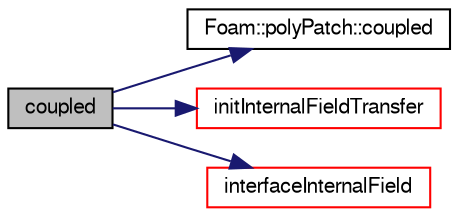 digraph "coupled"
{
  bgcolor="transparent";
  edge [fontname="FreeSans",fontsize="10",labelfontname="FreeSans",labelfontsize="10"];
  node [fontname="FreeSans",fontsize="10",shape=record];
  rankdir="LR";
  Node12 [label="coupled",height=0.2,width=0.4,color="black", fillcolor="grey75", style="filled", fontcolor="black"];
  Node12 -> Node13 [color="midnightblue",fontsize="10",style="solid",fontname="FreeSans"];
  Node13 [label="Foam::polyPatch::coupled",height=0.2,width=0.4,color="black",URL="$a27478.html#a39c01db0e66d00fe0621a0c7e5fc4ead",tooltip="Return true if this patch is geometrically coupled (i.e. faces and. "];
  Node12 -> Node14 [color="midnightblue",fontsize="10",style="solid",fontname="FreeSans"];
  Node14 [label="initInternalFieldTransfer",height=0.2,width=0.4,color="red",URL="$a22862.html#a3a6291b93fd6e84017540a21f0d994f7",tooltip="Initialise neighbour field transfer. "];
  Node12 -> Node17 [color="midnightblue",fontsize="10",style="solid",fontname="FreeSans"];
  Node17 [label="interfaceInternalField",height=0.2,width=0.4,color="red",URL="$a22862.html#aa8871ae0f8409c5f343da9516cd8c846",tooltip="Return the values of the given internal data adjacent to. "];
}
